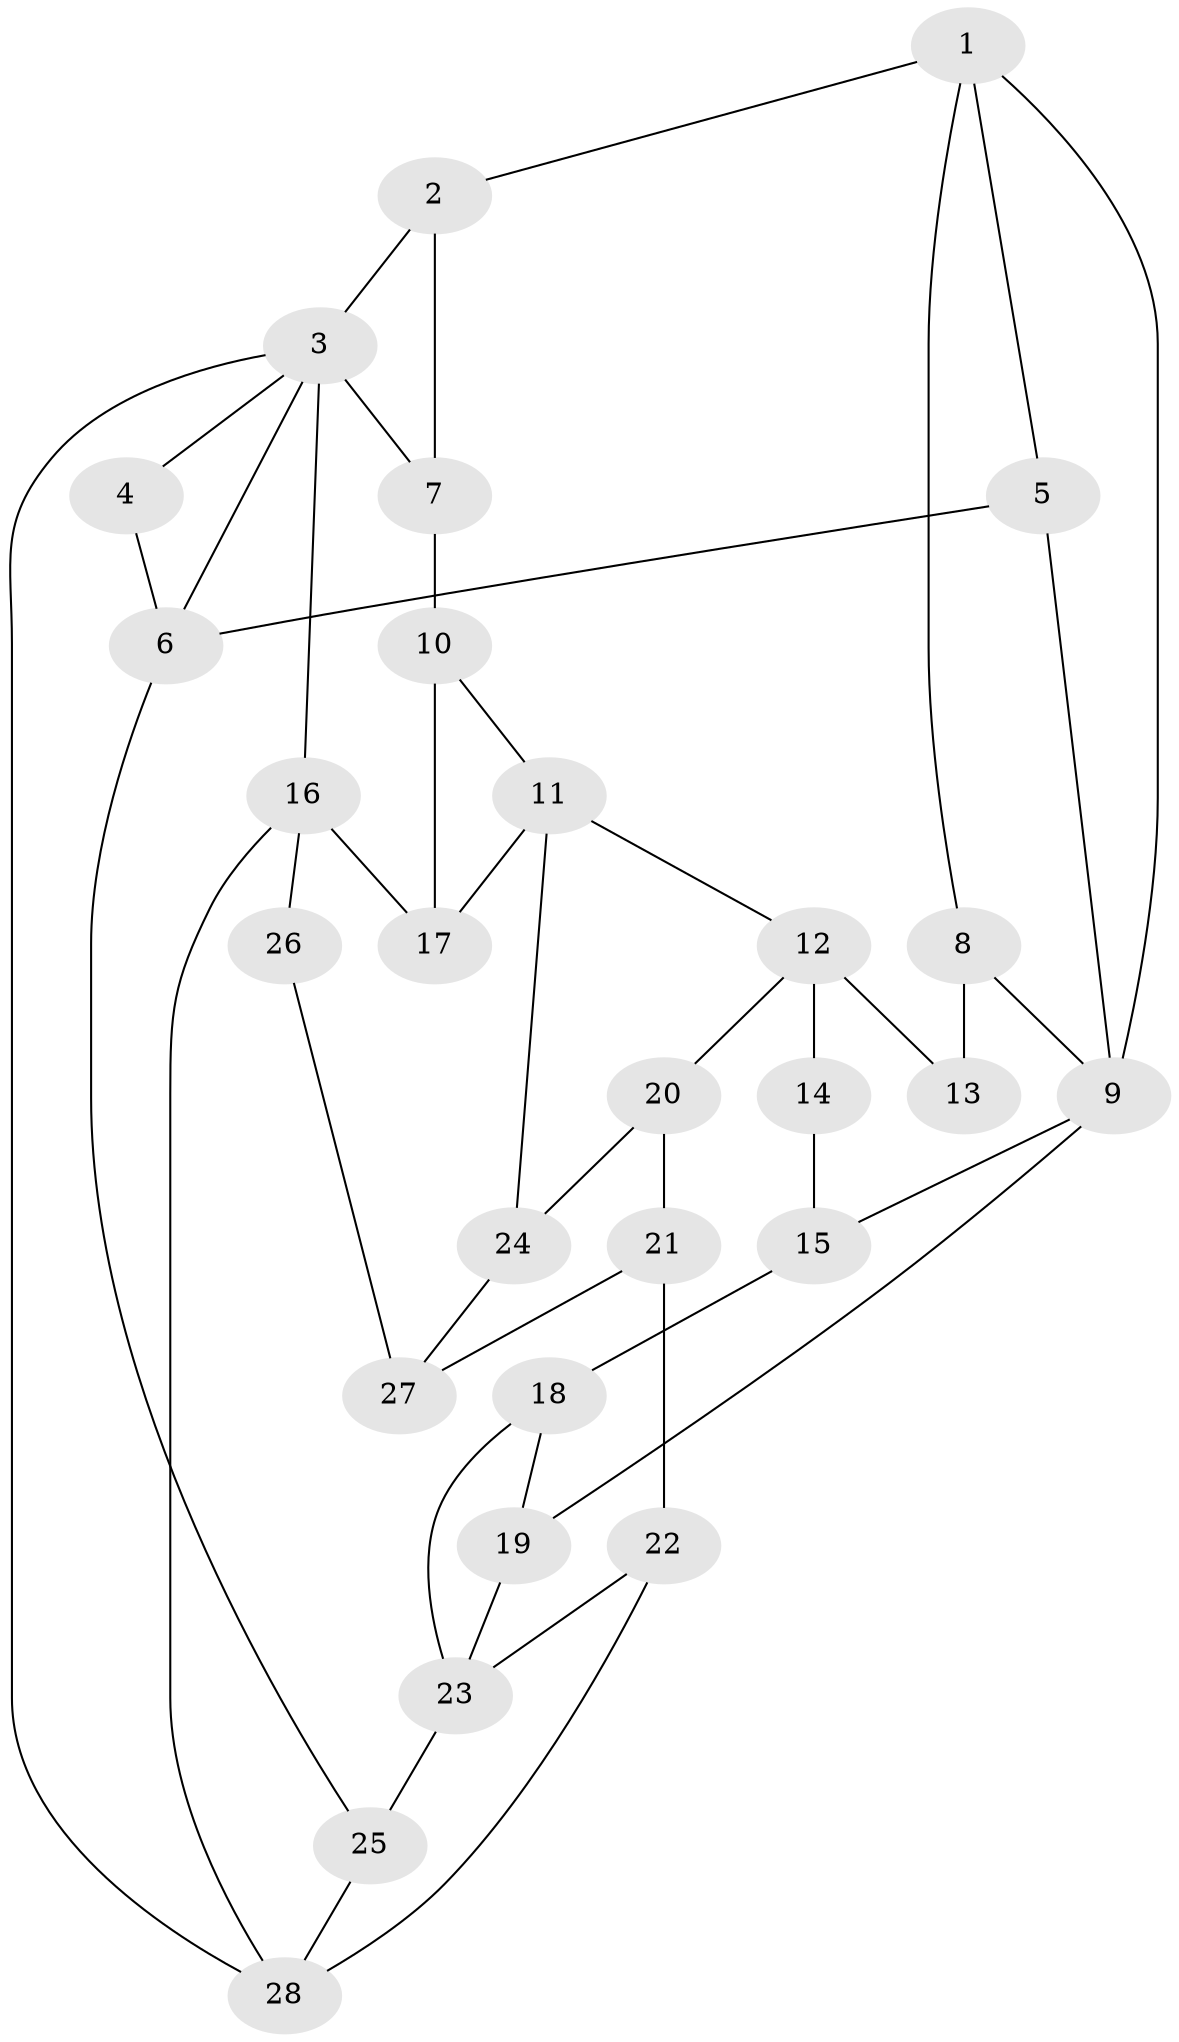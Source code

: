 // original degree distribution, {3: 0.05357142857142857, 4: 0.17857142857142858, 5: 0.5892857142857143, 6: 0.17857142857142858}
// Generated by graph-tools (version 1.1) at 2025/38/03/09/25 02:38:42]
// undirected, 28 vertices, 46 edges
graph export_dot {
graph [start="1"]
  node [color=gray90,style=filled];
  1;
  2;
  3;
  4;
  5;
  6;
  7;
  8;
  9;
  10;
  11;
  12;
  13;
  14;
  15;
  16;
  17;
  18;
  19;
  20;
  21;
  22;
  23;
  24;
  25;
  26;
  27;
  28;
  1 -- 2 [weight=1.0];
  1 -- 5 [weight=1.0];
  1 -- 8 [weight=1.0];
  1 -- 9 [weight=1.0];
  2 -- 3 [weight=1.0];
  2 -- 7 [weight=1.0];
  3 -- 4 [weight=1.0];
  3 -- 6 [weight=1.0];
  3 -- 7 [weight=1.0];
  3 -- 16 [weight=2.0];
  3 -- 28 [weight=1.0];
  4 -- 6 [weight=1.0];
  5 -- 6 [weight=1.0];
  5 -- 9 [weight=1.0];
  6 -- 25 [weight=1.0];
  7 -- 10 [weight=1.0];
  8 -- 9 [weight=2.0];
  8 -- 13 [weight=2.0];
  9 -- 15 [weight=1.0];
  9 -- 19 [weight=1.0];
  10 -- 11 [weight=1.0];
  10 -- 17 [weight=1.0];
  11 -- 12 [weight=1.0];
  11 -- 17 [weight=1.0];
  11 -- 24 [weight=2.0];
  12 -- 13 [weight=2.0];
  12 -- 14 [weight=2.0];
  12 -- 20 [weight=1.0];
  14 -- 15 [weight=1.0];
  15 -- 18 [weight=1.0];
  16 -- 17 [weight=1.0];
  16 -- 26 [weight=2.0];
  16 -- 28 [weight=1.0];
  18 -- 19 [weight=1.0];
  18 -- 23 [weight=1.0];
  19 -- 23 [weight=1.0];
  20 -- 21 [weight=1.0];
  20 -- 24 [weight=1.0];
  21 -- 22 [weight=2.0];
  21 -- 27 [weight=1.0];
  22 -- 23 [weight=2.0];
  22 -- 28 [weight=1.0];
  23 -- 25 [weight=2.0];
  24 -- 27 [weight=1.0];
  25 -- 28 [weight=1.0];
  26 -- 27 [weight=1.0];
}
